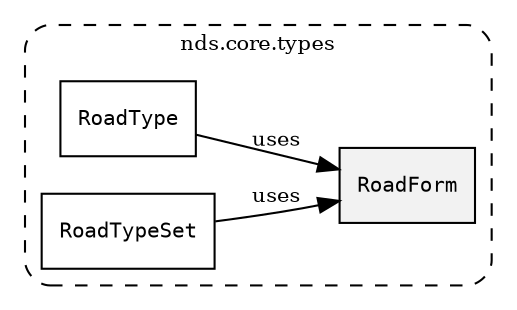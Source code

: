 /**
 * This dot file creates symbol collaboration diagram for RoadForm.
 */
digraph ZSERIO
{
    node [shape=box, fontsize=10];
    rankdir="LR";
    fontsize=10;
    tooltip="RoadForm collaboration diagram";

    subgraph "cluster_nds.core.types"
    {
        style="dashed, rounded";
        label="nds.core.types";
        tooltip="Package nds.core.types";
        href="../../../content/packages/nds.core.types.html#Package-nds-core-types";
        target="_parent";

        "RoadForm" [style="filled", fillcolor="#0000000D", target="_parent", label=<<font face="monospace"><table align="center" border="0" cellspacing="0" cellpadding="0"><tr><td href="../../../content/packages/nds.core.types.html#Enum-RoadForm" title="Enum defined in nds.core.types">RoadForm</td></tr></table></font>>];
        "RoadType" [target="_parent", label=<<font face="monospace"><table align="center" border="0" cellspacing="0" cellpadding="0"><tr><td href="../../../content/packages/nds.core.types.html#Structure-RoadType" title="Structure defined in nds.core.types">RoadType</td></tr></table></font>>];
        "RoadTypeSet" [target="_parent", label=<<font face="monospace"><table align="center" border="0" cellspacing="0" cellpadding="0"><tr><td href="../../../content/packages/nds.core.types.html#Structure-RoadTypeSet" title="Structure defined in nds.core.types">RoadTypeSet</td></tr></table></font>>];
    }

    "RoadType" -> "RoadForm" [label="uses", fontsize=10];
    "RoadTypeSet" -> "RoadForm" [label="uses", fontsize=10];
}
